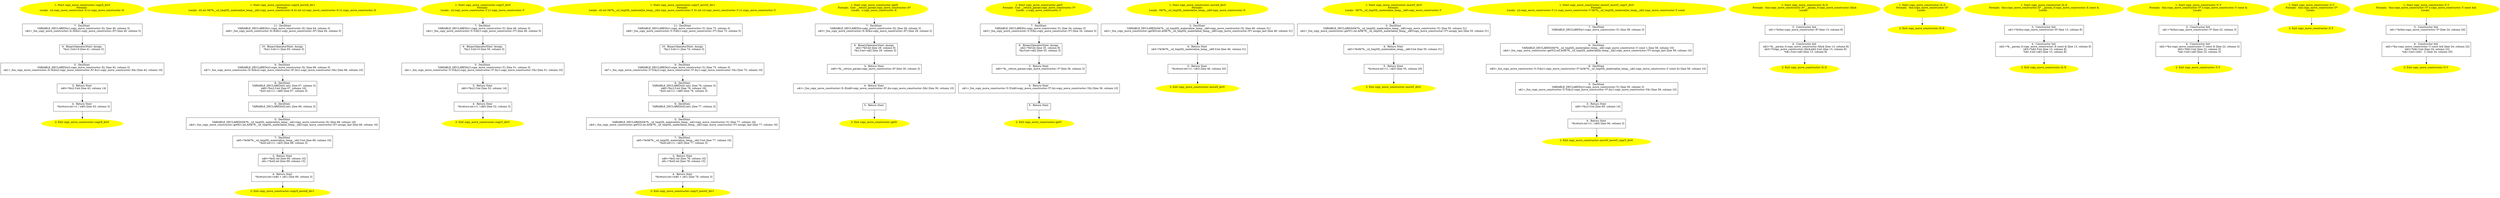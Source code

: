 /* @generated */
digraph cfg {
"copyX_div0#copy_move_constructor#.1fd45599e2fc3ce4_1" [label="1: Start copy_move_constructor::copyX_div0\nFormals: \nLocals:  x2:copy_move_constructor::X x1:copy_move_constructor::X \n  " color=yellow style=filled]
	

	 "copyX_div0#copy_move_constructor#.1fd45599e2fc3ce4_1" -> "copyX_div0#copy_move_constructor#.1fd45599e2fc3ce4_7" ;
"copyX_div0#copy_move_constructor#.1fd45599e2fc3ce4_2" [label="2: Exit copy_move_constructor::copyX_div0 \n  " color=yellow style=filled]
	

"copyX_div0#copy_move_constructor#.1fd45599e2fc3ce4_3" [label="3:  Return Stmt \n   n$0=*&x2.f:int [line 43, column 14]\n " shape="box"]
	

	 "copyX_div0#copy_move_constructor#.1fd45599e2fc3ce4_3" -> "copyX_div0#copy_move_constructor#.1fd45599e2fc3ce4_4" ;
"copyX_div0#copy_move_constructor#.1fd45599e2fc3ce4_4" [label="4:  Return Stmt \n   *&return:int=(1 / n$0) [line 43, column 3]\n " shape="box"]
	

	 "copyX_div0#copy_move_constructor#.1fd45599e2fc3ce4_4" -> "copyX_div0#copy_move_constructor#.1fd45599e2fc3ce4_2" ;
"copyX_div0#copy_move_constructor#.1fd45599e2fc3ce4_5" [label="5:  DeclStmt \n   VARIABLE_DECLARED(x2:copy_move_constructor::X); [line 42, column 3]\n  n$1=_fun_copy_move_constructor::X::X(&x2:copy_move_constructor::X*,&x1:copy_move_constructor::X&) [line 42, column 10]\n " shape="box"]
	

	 "copyX_div0#copy_move_constructor#.1fd45599e2fc3ce4_5" -> "copyX_div0#copy_move_constructor#.1fd45599e2fc3ce4_3" ;
"copyX_div0#copy_move_constructor#.1fd45599e2fc3ce4_6" [label="6:  BinaryOperatorStmt: Assign \n   *&x1.f:int=0 [line 41, column 3]\n " shape="box"]
	

	 "copyX_div0#copy_move_constructor#.1fd45599e2fc3ce4_6" -> "copyX_div0#copy_move_constructor#.1fd45599e2fc3ce4_5" ;
"copyX_div0#copy_move_constructor#.1fd45599e2fc3ce4_7" [label="7:  DeclStmt \n   VARIABLE_DECLARED(x1:copy_move_constructor::X); [line 40, column 3]\n  n$2=_fun_copy_move_constructor::X::X(&x1:copy_move_constructor::X*) [line 40, column 5]\n " shape="box"]
	

	 "copyX_div0#copy_move_constructor#.1fd45599e2fc3ce4_7" -> "copyX_div0#copy_move_constructor#.1fd45599e2fc3ce4_6" ;
"copyX_moveX_div1#copy_move_constr.00e91897e7d9fcfa_1" [label="1: Start copy_move_constructor::copyX_moveX_div1\nFormals: \nLocals:  d2:int 0$?%__sil_tmpSIL_materialize_temp__n$2:copy_move_constructor::X d1:int x2:copy_move_constructor::X x1:copy_move_constructor::X \n  " color=yellow style=filled]
	

	 "copyX_moveX_div1#copy_move_constr.00e91897e7d9fcfa_1" -> "copyX_moveX_div1#copy_move_constr.00e91897e7d9fcfa_11" ;
"copyX_moveX_div1#copy_move_constr.00e91897e7d9fcfa_2" [label="2: Exit copy_move_constructor::copyX_moveX_div1 \n  " color=yellow style=filled]
	

"copyX_moveX_div1#copy_move_constr.00e91897e7d9fcfa_3" [label="3:  Return Stmt \n   n$0=*&d1:int [line 69, column 10]\n  n$1=*&d2:int [line 69, column 15]\n " shape="box"]
	

	 "copyX_moveX_div1#copy_move_constr.00e91897e7d9fcfa_3" -> "copyX_moveX_div1#copy_move_constr.00e91897e7d9fcfa_4" ;
"copyX_moveX_div1#copy_move_constr.00e91897e7d9fcfa_4" [label="4:  Return Stmt \n   *&return:int=(n$0 + n$1) [line 69, column 3]\n " shape="box"]
	

	 "copyX_moveX_div1#copy_move_constr.00e91897e7d9fcfa_4" -> "copyX_moveX_div1#copy_move_constr.00e91897e7d9fcfa_2" ;
"copyX_moveX_div1#copy_move_constr.00e91897e7d9fcfa_5" [label="5:  DeclStmt \n   VARIABLE_DECLARED(0$?%__sil_tmpSIL_materialize_temp__n$2:copy_move_constructor::X); [line 68, column 16]\n  n$4=_fun_copy_move_constructor::getX(1:int,&0$?%__sil_tmpSIL_materialize_temp__n$2:copy_move_constructor::X*) assign_last [line 68, column 16]\n " shape="box"]
	

	 "copyX_moveX_div1#copy_move_constr.00e91897e7d9fcfa_5" -> "copyX_moveX_div1#copy_move_constr.00e91897e7d9fcfa_7" ;
"copyX_moveX_div1#copy_move_constr.00e91897e7d9fcfa_6" [label="6:  DeclStmt \n   VARIABLE_DECLARED(d2:int); [line 68, column 3]\n " shape="box"]
	

	 "copyX_moveX_div1#copy_move_constr.00e91897e7d9fcfa_6" -> "copyX_moveX_div1#copy_move_constr.00e91897e7d9fcfa_5" ;
"copyX_moveX_div1#copy_move_constr.00e91897e7d9fcfa_7" [label="7:  DeclStmt \n   n$5=*&0$?%__sil_tmpSIL_materialize_temp__n$2.f:int [line 68, column 16]\n  *&d2:int=(1 / n$5) [line 68, column 3]\n " shape="box"]
	

	 "copyX_moveX_div1#copy_move_constr.00e91897e7d9fcfa_7" -> "copyX_moveX_div1#copy_move_constr.00e91897e7d9fcfa_3" ;
"copyX_moveX_div1#copy_move_constr.00e91897e7d9fcfa_8" [label="8:  DeclStmt \n   VARIABLE_DECLARED(d1:int); [line 67, column 3]\n  n$6=*&x2.f:int [line 67, column 16]\n  *&d1:int=(1 / n$6) [line 67, column 3]\n " shape="box"]
	

	 "copyX_moveX_div1#copy_move_constr.00e91897e7d9fcfa_8" -> "copyX_moveX_div1#copy_move_constr.00e91897e7d9fcfa_6" ;
"copyX_moveX_div1#copy_move_constr.00e91897e7d9fcfa_9" [label="9:  DeclStmt \n   VARIABLE_DECLARED(x2:copy_move_constructor::X); [line 66, column 3]\n  n$7=_fun_copy_move_constructor::X::X(&x2:copy_move_constructor::X*,&x1:copy_move_constructor::X&) [line 66, column 10]\n " shape="box"]
	

	 "copyX_moveX_div1#copy_move_constr.00e91897e7d9fcfa_9" -> "copyX_moveX_div1#copy_move_constr.00e91897e7d9fcfa_8" ;
"copyX_moveX_div1#copy_move_constr.00e91897e7d9fcfa_10" [label="10:  BinaryOperatorStmt: Assign \n   *&x1.f:int=1 [line 65, column 3]\n " shape="box"]
	

	 "copyX_moveX_div1#copy_move_constr.00e91897e7d9fcfa_10" -> "copyX_moveX_div1#copy_move_constr.00e91897e7d9fcfa_9" ;
"copyX_moveX_div1#copy_move_constr.00e91897e7d9fcfa_11" [label="11:  DeclStmt \n   VARIABLE_DECLARED(x1:copy_move_constructor::X); [line 64, column 3]\n  n$8=_fun_copy_move_constructor::X::X(&x1:copy_move_constructor::X*) [line 64, column 5]\n " shape="box"]
	

	 "copyX_moveX_div1#copy_move_constr.00e91897e7d9fcfa_11" -> "copyX_moveX_div1#copy_move_constr.00e91897e7d9fcfa_10" ;
"copyY_div0#copy_move_constructor#.61211209ec1f9610_1" [label="1: Start copy_move_constructor::copyY_div0\nFormals: \nLocals:  y2:copy_move_constructor::Y y1:copy_move_constructor::Y \n  " color=yellow style=filled]
	

	 "copyY_div0#copy_move_constructor#.61211209ec1f9610_1" -> "copyY_div0#copy_move_constructor#.61211209ec1f9610_7" ;
"copyY_div0#copy_move_constructor#.61211209ec1f9610_2" [label="2: Exit copy_move_constructor::copyY_div0 \n  " color=yellow style=filled]
	

"copyY_div0#copy_move_constructor#.61211209ec1f9610_3" [label="3:  Return Stmt \n   n$0=*&y2.f:int [line 52, column 14]\n " shape="box"]
	

	 "copyY_div0#copy_move_constructor#.61211209ec1f9610_3" -> "copyY_div0#copy_move_constructor#.61211209ec1f9610_4" ;
"copyY_div0#copy_move_constructor#.61211209ec1f9610_4" [label="4:  Return Stmt \n   *&return:int=(1 / n$0) [line 52, column 3]\n " shape="box"]
	

	 "copyY_div0#copy_move_constructor#.61211209ec1f9610_4" -> "copyY_div0#copy_move_constructor#.61211209ec1f9610_2" ;
"copyY_div0#copy_move_constructor#.61211209ec1f9610_5" [label="5:  DeclStmt \n   VARIABLE_DECLARED(y2:copy_move_constructor::Y); [line 51, column 3]\n  n$1=_fun_copy_move_constructor::Y::Y(&y2:copy_move_constructor::Y*,&y1:copy_move_constructor::Y&) [line 51, column 10]\n " shape="box"]
	

	 "copyY_div0#copy_move_constructor#.61211209ec1f9610_5" -> "copyY_div0#copy_move_constructor#.61211209ec1f9610_3" ;
"copyY_div0#copy_move_constructor#.61211209ec1f9610_6" [label="6:  BinaryOperatorStmt: Assign \n   *&y1.f:int=0 [line 50, column 3]\n " shape="box"]
	

	 "copyY_div0#copy_move_constructor#.61211209ec1f9610_6" -> "copyY_div0#copy_move_constructor#.61211209ec1f9610_5" ;
"copyY_div0#copy_move_constructor#.61211209ec1f9610_7" [label="7:  DeclStmt \n   VARIABLE_DECLARED(y1:copy_move_constructor::Y); [line 49, column 3]\n  n$2=_fun_copy_move_constructor::Y::Y(&y1:copy_move_constructor::Y*) [line 49, column 5]\n " shape="box"]
	

	 "copyY_div0#copy_move_constructor#.61211209ec1f9610_7" -> "copyY_div0#copy_move_constructor#.61211209ec1f9610_6" ;
"copyY_moveY_div1#copy_move_constr.5716e8b7acbd3ff4_1" [label="1: Start copy_move_constructor::copyY_moveY_div1\nFormals: \nLocals:  d2:int 0$?%__sil_tmpSIL_materialize_temp__n$2:copy_move_constructor::Y d1:int y2:copy_move_constructor::Y y1:copy_move_constructor::Y \n  " color=yellow style=filled]
	

	 "copyY_moveY_div1#copy_move_constr.5716e8b7acbd3ff4_1" -> "copyY_moveY_div1#copy_move_constr.5716e8b7acbd3ff4_11" ;
"copyY_moveY_div1#copy_move_constr.5716e8b7acbd3ff4_2" [label="2: Exit copy_move_constructor::copyY_moveY_div1 \n  " color=yellow style=filled]
	

"copyY_moveY_div1#copy_move_constr.5716e8b7acbd3ff4_3" [label="3:  Return Stmt \n   n$0=*&d1:int [line 78, column 10]\n  n$1=*&d2:int [line 78, column 15]\n " shape="box"]
	

	 "copyY_moveY_div1#copy_move_constr.5716e8b7acbd3ff4_3" -> "copyY_moveY_div1#copy_move_constr.5716e8b7acbd3ff4_4" ;
"copyY_moveY_div1#copy_move_constr.5716e8b7acbd3ff4_4" [label="4:  Return Stmt \n   *&return:int=(n$0 + n$1) [line 78, column 3]\n " shape="box"]
	

	 "copyY_moveY_div1#copy_move_constr.5716e8b7acbd3ff4_4" -> "copyY_moveY_div1#copy_move_constr.5716e8b7acbd3ff4_2" ;
"copyY_moveY_div1#copy_move_constr.5716e8b7acbd3ff4_5" [label="5:  DeclStmt \n   VARIABLE_DECLARED(0$?%__sil_tmpSIL_materialize_temp__n$2:copy_move_constructor::Y); [line 77, column 16]\n  n$4=_fun_copy_move_constructor::getY(2:int,&0$?%__sil_tmpSIL_materialize_temp__n$2:copy_move_constructor::Y*) assign_last [line 77, column 16]\n " shape="box"]
	

	 "copyY_moveY_div1#copy_move_constr.5716e8b7acbd3ff4_5" -> "copyY_moveY_div1#copy_move_constr.5716e8b7acbd3ff4_7" ;
"copyY_moveY_div1#copy_move_constr.5716e8b7acbd3ff4_6" [label="6:  DeclStmt \n   VARIABLE_DECLARED(d2:int); [line 77, column 3]\n " shape="box"]
	

	 "copyY_moveY_div1#copy_move_constr.5716e8b7acbd3ff4_6" -> "copyY_moveY_div1#copy_move_constr.5716e8b7acbd3ff4_5" ;
"copyY_moveY_div1#copy_move_constr.5716e8b7acbd3ff4_7" [label="7:  DeclStmt \n   n$5=*&0$?%__sil_tmpSIL_materialize_temp__n$2.f:int [line 77, column 16]\n  *&d2:int=(1 / n$5) [line 77, column 3]\n " shape="box"]
	

	 "copyY_moveY_div1#copy_move_constr.5716e8b7acbd3ff4_7" -> "copyY_moveY_div1#copy_move_constr.5716e8b7acbd3ff4_3" ;
"copyY_moveY_div1#copy_move_constr.5716e8b7acbd3ff4_8" [label="8:  DeclStmt \n   VARIABLE_DECLARED(d1:int); [line 76, column 3]\n  n$6=*&y2.f:int [line 76, column 16]\n  *&d1:int=(1 / n$6) [line 76, column 3]\n " shape="box"]
	

	 "copyY_moveY_div1#copy_move_constr.5716e8b7acbd3ff4_8" -> "copyY_moveY_div1#copy_move_constr.5716e8b7acbd3ff4_6" ;
"copyY_moveY_div1#copy_move_constr.5716e8b7acbd3ff4_9" [label="9:  DeclStmt \n   VARIABLE_DECLARED(y2:copy_move_constructor::Y); [line 75, column 3]\n  n$7=_fun_copy_move_constructor::Y::Y(&y2:copy_move_constructor::Y*,&y1:copy_move_constructor::Y&) [line 75, column 10]\n " shape="box"]
	

	 "copyY_moveY_div1#copy_move_constr.5716e8b7acbd3ff4_9" -> "copyY_moveY_div1#copy_move_constr.5716e8b7acbd3ff4_8" ;
"copyY_moveY_div1#copy_move_constr.5716e8b7acbd3ff4_10" [label="10:  BinaryOperatorStmt: Assign \n   *&y1.f:int=1 [line 74, column 3]\n " shape="box"]
	

	 "copyY_moveY_div1#copy_move_constr.5716e8b7acbd3ff4_10" -> "copyY_moveY_div1#copy_move_constr.5716e8b7acbd3ff4_9" ;
"copyY_moveY_div1#copy_move_constr.5716e8b7acbd3ff4_11" [label="11:  DeclStmt \n   VARIABLE_DECLARED(y1:copy_move_constructor::Y); [line 73, column 3]\n  n$8=_fun_copy_move_constructor::Y::Y(&y1:copy_move_constructor::Y*) [line 73, column 5]\n " shape="box"]
	

	 "copyY_moveY_div1#copy_move_constr.5716e8b7acbd3ff4_11" -> "copyY_moveY_div1#copy_move_constr.5716e8b7acbd3ff4_10" ;
"getX#copy_move_constructor(class .3ed1bf77442fb4e4_1" [label="1: Start copy_move_constructor::getX\nFormals:  f:int __return_param:copy_move_constructor::X*\nLocals:  x:copy_move_constructor::X \n  " color=yellow style=filled]
	

	 "getX#copy_move_constructor(class .3ed1bf77442fb4e4_1" -> "getX#copy_move_constructor(class .3ed1bf77442fb4e4_7" ;
"getX#copy_move_constructor(class .3ed1bf77442fb4e4_2" [label="2: Exit copy_move_constructor::getX \n  " color=yellow style=filled]
	

"getX#copy_move_constructor(class .3ed1bf77442fb4e4_3" [label="3:  Return Stmt \n   n$0=*&__return_param:copy_move_constructor::X* [line 30, column 3]\n " shape="box"]
	

	 "getX#copy_move_constructor(class .3ed1bf77442fb4e4_3" -> "getX#copy_move_constructor(class .3ed1bf77442fb4e4_4" ;
"getX#copy_move_constructor(class .3ed1bf77442fb4e4_4" [label="4:  Return Stmt \n   n$1=_fun_copy_move_constructor::X::X(n$0:copy_move_constructor::X*,&x:copy_move_constructor::X&) [line 30, column 10]\n " shape="box"]
	

	 "getX#copy_move_constructor(class .3ed1bf77442fb4e4_4" -> "getX#copy_move_constructor(class .3ed1bf77442fb4e4_5" ;
"getX#copy_move_constructor(class .3ed1bf77442fb4e4_5" [label="5:  Return Stmt \n  " shape="box"]
	

	 "getX#copy_move_constructor(class .3ed1bf77442fb4e4_5" -> "getX#copy_move_constructor(class .3ed1bf77442fb4e4_2" ;
"getX#copy_move_constructor(class .3ed1bf77442fb4e4_6" [label="6:  BinaryOperatorStmt: Assign \n   n$2=*&f:int [line 29, column 9]\n  *&x.f:int=n$2 [line 29, column 3]\n " shape="box"]
	

	 "getX#copy_move_constructor(class .3ed1bf77442fb4e4_6" -> "getX#copy_move_constructor(class .3ed1bf77442fb4e4_3" ;
"getX#copy_move_constructor(class .3ed1bf77442fb4e4_7" [label="7:  DeclStmt \n   VARIABLE_DECLARED(x:copy_move_constructor::X); [line 28, column 3]\n  n$3=_fun_copy_move_constructor::X::X(&x:copy_move_constructor::X*) [line 28, column 5]\n " shape="box"]
	

	 "getX#copy_move_constructor(class .3ed1bf77442fb4e4_7" -> "getX#copy_move_constructor(class .3ed1bf77442fb4e4_6" ;
"getY#copy_move_constructor(class .ad9dd85c67bb69fc_1" [label="1: Start copy_move_constructor::getY\nFormals:  f:int __return_param:copy_move_constructor::Y*\nLocals:  y:copy_move_constructor::Y \n  " color=yellow style=filled]
	

	 "getY#copy_move_constructor(class .ad9dd85c67bb69fc_1" -> "getY#copy_move_constructor(class .ad9dd85c67bb69fc_7" ;
"getY#copy_move_constructor(class .ad9dd85c67bb69fc_2" [label="2: Exit copy_move_constructor::getY \n  " color=yellow style=filled]
	

"getY#copy_move_constructor(class .ad9dd85c67bb69fc_3" [label="3:  Return Stmt \n   n$0=*&__return_param:copy_move_constructor::Y* [line 36, column 3]\n " shape="box"]
	

	 "getY#copy_move_constructor(class .ad9dd85c67bb69fc_3" -> "getY#copy_move_constructor(class .ad9dd85c67bb69fc_4" ;
"getY#copy_move_constructor(class .ad9dd85c67bb69fc_4" [label="4:  Return Stmt \n   n$1=_fun_copy_move_constructor::Y::Y(n$0:copy_move_constructor::Y*,&y:copy_move_constructor::Y&) [line 36, column 10]\n " shape="box"]
	

	 "getY#copy_move_constructor(class .ad9dd85c67bb69fc_4" -> "getY#copy_move_constructor(class .ad9dd85c67bb69fc_5" ;
"getY#copy_move_constructor(class .ad9dd85c67bb69fc_5" [label="5:  Return Stmt \n  " shape="box"]
	

	 "getY#copy_move_constructor(class .ad9dd85c67bb69fc_5" -> "getY#copy_move_constructor(class .ad9dd85c67bb69fc_2" ;
"getY#copy_move_constructor(class .ad9dd85c67bb69fc_6" [label="6:  BinaryOperatorStmt: Assign \n   n$2=*&f:int [line 35, column 9]\n  *&y.f:int=n$2 [line 35, column 3]\n " shape="box"]
	

	 "getY#copy_move_constructor(class .ad9dd85c67bb69fc_6" -> "getY#copy_move_constructor(class .ad9dd85c67bb69fc_3" ;
"getY#copy_move_constructor(class .ad9dd85c67bb69fc_7" [label="7:  DeclStmt \n   VARIABLE_DECLARED(y:copy_move_constructor::Y); [line 34, column 3]\n  n$3=_fun_copy_move_constructor::Y::Y(&y:copy_move_constructor::Y*) [line 34, column 5]\n " shape="box"]
	

	 "getY#copy_move_constructor(class .ad9dd85c67bb69fc_7" -> "getY#copy_move_constructor(class .ad9dd85c67bb69fc_6" ;
"moveX_div0#copy_move_constructor#.f23c95e594ab41ba_1" [label="1: Start copy_move_constructor::moveX_div0\nFormals: \nLocals:  0$?%__sil_tmpSIL_materialize_temp__n$0:copy_move_constructor::X \n  " color=yellow style=filled]
	

	 "moveX_div0#copy_move_constructor#.f23c95e594ab41ba_1" -> "moveX_div0#copy_move_constructor#.f23c95e594ab41ba_3" ;
"moveX_div0#copy_move_constructor#.f23c95e594ab41ba_2" [label="2: Exit copy_move_constructor::moveX_div0 \n  " color=yellow style=filled]
	

"moveX_div0#copy_move_constructor#.f23c95e594ab41ba_3" [label="3:  DeclStmt \n   VARIABLE_DECLARED(0$?%__sil_tmpSIL_materialize_temp__n$0:copy_move_constructor::X); [line 46, column 31]\n  n$2=_fun_copy_move_constructor::getX(0:int,&0$?%__sil_tmpSIL_materialize_temp__n$0:copy_move_constructor::X*) assign_last [line 46, column 31]\n " shape="box"]
	

	 "moveX_div0#copy_move_constructor#.f23c95e594ab41ba_3" -> "moveX_div0#copy_move_constructor#.f23c95e594ab41ba_4" ;
"moveX_div0#copy_move_constructor#.f23c95e594ab41ba_4" [label="4:  Return Stmt \n   n$3=*&0$?%__sil_tmpSIL_materialize_temp__n$0.f:int [line 46, column 31]\n " shape="box"]
	

	 "moveX_div0#copy_move_constructor#.f23c95e594ab41ba_4" -> "moveX_div0#copy_move_constructor#.f23c95e594ab41ba_5" ;
"moveX_div0#copy_move_constructor#.f23c95e594ab41ba_5" [label="5:  Return Stmt \n   *&return:int=(1 / n$3) [line 46, column 20]\n " shape="box"]
	

	 "moveX_div0#copy_move_constructor#.f23c95e594ab41ba_5" -> "moveX_div0#copy_move_constructor#.f23c95e594ab41ba_2" ;
"moveY_div0#copy_move_constructor#.eee7693240d3ce27_1" [label="1: Start copy_move_constructor::moveY_div0\nFormals: \nLocals:  0$?%__sil_tmpSIL_materialize_temp__n$0:copy_move_constructor::Y \n  " color=yellow style=filled]
	

	 "moveY_div0#copy_move_constructor#.eee7693240d3ce27_1" -> "moveY_div0#copy_move_constructor#.eee7693240d3ce27_3" ;
"moveY_div0#copy_move_constructor#.eee7693240d3ce27_2" [label="2: Exit copy_move_constructor::moveY_div0 \n  " color=yellow style=filled]
	

"moveY_div0#copy_move_constructor#.eee7693240d3ce27_3" [label="3:  DeclStmt \n   VARIABLE_DECLARED(0$?%__sil_tmpSIL_materialize_temp__n$0:copy_move_constructor::Y); [line 55, column 31]\n  n$2=_fun_copy_move_constructor::getY(1:int,&0$?%__sil_tmpSIL_materialize_temp__n$0:copy_move_constructor::Y*) assign_last [line 55, column 31]\n " shape="box"]
	

	 "moveY_div0#copy_move_constructor#.eee7693240d3ce27_3" -> "moveY_div0#copy_move_constructor#.eee7693240d3ce27_4" ;
"moveY_div0#copy_move_constructor#.eee7693240d3ce27_4" [label="4:  Return Stmt \n   n$3=*&0$?%__sil_tmpSIL_materialize_temp__n$0.f:int [line 55, column 31]\n " shape="box"]
	

	 "moveY_div0#copy_move_constructor#.eee7693240d3ce27_4" -> "moveY_div0#copy_move_constructor#.eee7693240d3ce27_5" ;
"moveY_div0#copy_move_constructor#.eee7693240d3ce27_5" [label="5:  Return Stmt \n   *&return:int=(1 / n$3) [line 55, column 20]\n " shape="box"]
	

	 "moveY_div0#copy_move_constructor#.eee7693240d3ce27_5" -> "moveY_div0#copy_move_constructor#.eee7693240d3ce27_2" ;
"moveY_moveY_copyY_div0#copy_move_.d5d5d96d98dcf1c6_1" [label="1: Start copy_move_constructor::moveY_moveY_copyY_div0\nFormals: \nLocals:  y2:copy_move_constructor::Y y1:copy_move_constructor::Y 0$?%__sil_tmpSIL_materialize_temp__n$2:copy_move_constructor::Y const  \n  " color=yellow style=filled]
	

	 "moveY_moveY_copyY_div0#copy_move_.d5d5d96d98dcf1c6_1" -> "moveY_moveY_copyY_div0#copy_move_.d5d5d96d98dcf1c6_7" ;
"moveY_moveY_copyY_div0#copy_move_.d5d5d96d98dcf1c6_2" [label="2: Exit copy_move_constructor::moveY_moveY_copyY_div0 \n  " color=yellow style=filled]
	

"moveY_moveY_copyY_div0#copy_move_.d5d5d96d98dcf1c6_3" [label="3:  Return Stmt \n   n$0=*&y2.f:int [line 60, column 14]\n " shape="box"]
	

	 "moveY_moveY_copyY_div0#copy_move_.d5d5d96d98dcf1c6_3" -> "moveY_moveY_copyY_div0#copy_move_.d5d5d96d98dcf1c6_4" ;
"moveY_moveY_copyY_div0#copy_move_.d5d5d96d98dcf1c6_4" [label="4:  Return Stmt \n   *&return:int=(1 / n$0) [line 60, column 3]\n " shape="box"]
	

	 "moveY_moveY_copyY_div0#copy_move_.d5d5d96d98dcf1c6_4" -> "moveY_moveY_copyY_div0#copy_move_.d5d5d96d98dcf1c6_2" ;
"moveY_moveY_copyY_div0#copy_move_.d5d5d96d98dcf1c6_5" [label="5:  DeclStmt \n   VARIABLE_DECLARED(y2:copy_move_constructor::Y); [line 59, column 3]\n  n$1=_fun_copy_move_constructor::Y::Y(&y2:copy_move_constructor::Y*,&y1:copy_move_constructor::Y&) [line 59, column 10]\n " shape="box"]
	

	 "moveY_moveY_copyY_div0#copy_move_.d5d5d96d98dcf1c6_5" -> "moveY_moveY_copyY_div0#copy_move_.d5d5d96d98dcf1c6_3" ;
"moveY_moveY_copyY_div0#copy_move_.d5d5d96d98dcf1c6_6" [label="6:  DeclStmt \n   VARIABLE_DECLARED(0$?%__sil_tmpSIL_materialize_temp__n$2:copy_move_constructor::Y const ); [line 58, column 10]\n  n$4=_fun_copy_move_constructor::getY(2:int,&0$?%__sil_tmpSIL_materialize_temp__n$2:copy_move_constructor::Y*) assign_last [line 58, column 10]\n " shape="box"]
	

	 "moveY_moveY_copyY_div0#copy_move_.d5d5d96d98dcf1c6_6" -> "moveY_moveY_copyY_div0#copy_move_.d5d5d96d98dcf1c6_8" ;
"moveY_moveY_copyY_div0#copy_move_.d5d5d96d98dcf1c6_7" [label="7:  DeclStmt \n   VARIABLE_DECLARED(y1:copy_move_constructor::Y); [line 58, column 3]\n " shape="box"]
	

	 "moveY_moveY_copyY_div0#copy_move_.d5d5d96d98dcf1c6_7" -> "moveY_moveY_copyY_div0#copy_move_.d5d5d96d98dcf1c6_6" ;
"moveY_moveY_copyY_div0#copy_move_.d5d5d96d98dcf1c6_8" [label="8:  DeclStmt \n   n$5=_fun_copy_move_constructor::Y::Y(&y1:copy_move_constructor::Y*,&0$?%__sil_tmpSIL_materialize_temp__n$2:copy_move_constructor::Y const &) [line 58, column 10]\n " shape="box"]
	

	 "moveY_moveY_copyY_div0#copy_move_.d5d5d96d98dcf1c6_8" -> "moveY_moveY_copyY_div0#copy_move_.d5d5d96d98dcf1c6_5" ;
"X#X#copy_move_constructor#{117794.6ed40f8be6eab1bc_1" [label="1: Start copy_move_constructor::X::X\nFormals:  this:copy_move_constructor::X* __param_0:copy_move_constructor::X&&\nLocals:  \n  " color=yellow style=filled]
	

	 "X#X#copy_move_constructor#{117794.6ed40f8be6eab1bc_1" -> "X#X#copy_move_constructor#{117794.6ed40f8be6eab1bc_3" ;
"X#X#copy_move_constructor#{117794.6ed40f8be6eab1bc_2" [label="2: Exit copy_move_constructor::X::X \n  " color=yellow style=filled]
	

"X#X#copy_move_constructor#{117794.6ed40f8be6eab1bc_3" [label="3:  Constructor Init \n   n$1=*&this:copy_move_constructor::X* [line 13, column 8]\n " shape="box"]
	

	 "X#X#copy_move_constructor#{117794.6ed40f8be6eab1bc_3" -> "X#X#copy_move_constructor#{117794.6ed40f8be6eab1bc_4" ;
"X#X#copy_move_constructor#{117794.6ed40f8be6eab1bc_4" [label="4:  Constructor Init \n   n$2=*&__param_0:copy_move_constructor::X&& [line 13, column 8]\n  n$3=*(copy_move_constructor::X&&)n$2.f:int [line 13, column 8]\n  *n$1.f:int=n$3 [line 13, column 8]\n " shape="box"]
	

	 "X#X#copy_move_constructor#{117794.6ed40f8be6eab1bc_4" -> "X#X#copy_move_constructor#{117794.6ed40f8be6eab1bc_2" ;
"X#X#copy_move_constructor#{128391.1116c82b0711f545_1" [label="1: Start copy_move_constructor::X::X\nFormals:  this:copy_move_constructor::X*\nLocals:  \n  " color=yellow style=filled]
	

	 "X#X#copy_move_constructor#{128391.1116c82b0711f545_1" -> "X#X#copy_move_constructor#{128391.1116c82b0711f545_2" ;
"X#X#copy_move_constructor#{128391.1116c82b0711f545_2" [label="2: Exit copy_move_constructor::X::X \n  " color=yellow style=filled]
	

"X#X#copy_move_constructor#{990275.681455104a2453a8_1" [label="1: Start copy_move_constructor::X::X\nFormals:  this:copy_move_constructor::X* __param_0:copy_move_constructor::X const &\nLocals:  \n  " color=yellow style=filled]
	

	 "X#X#copy_move_constructor#{990275.681455104a2453a8_1" -> "X#X#copy_move_constructor#{990275.681455104a2453a8_3" ;
"X#X#copy_move_constructor#{990275.681455104a2453a8_2" [label="2: Exit copy_move_constructor::X::X \n  " color=yellow style=filled]
	

"X#X#copy_move_constructor#{990275.681455104a2453a8_3" [label="3:  Constructor Init \n   n$1=*&this:copy_move_constructor::X* [line 13, column 8]\n " shape="box"]
	

	 "X#X#copy_move_constructor#{990275.681455104a2453a8_3" -> "X#X#copy_move_constructor#{990275.681455104a2453a8_4" ;
"X#X#copy_move_constructor#{990275.681455104a2453a8_4" [label="4:  Constructor Init \n   n$2=*&__param_0:copy_move_constructor::X const & [line 13, column 8]\n  n$3=*n$2.f:int [line 13, column 8]\n  *n$1.f:int=n$3 [line 13, column 8]\n " shape="box"]
	

	 "X#X#copy_move_constructor#{990275.681455104a2453a8_4" -> "X#X#copy_move_constructor#{990275.681455104a2453a8_2" ;
"Y#Y#copy_move_constructor#{138917.7904d6bb31512c6c_1" [label="1: Start copy_move_constructor::Y::Y\nFormals:  this:copy_move_constructor::Y* y:copy_move_constructor::Y const &\nLocals:  \n  " color=yellow style=filled]
	

	 "Y#Y#copy_move_constructor#{138917.7904d6bb31512c6c_1" -> "Y#Y#copy_move_constructor#{138917.7904d6bb31512c6c_3" ;
"Y#Y#copy_move_constructor#{138917.7904d6bb31512c6c_2" [label="2: Exit copy_move_constructor::Y::Y \n  " color=yellow style=filled]
	

"Y#Y#copy_move_constructor#{138917.7904d6bb31512c6c_3" [label="3:  Constructor Init \n   n$1=*&this:copy_move_constructor::Y* [line 22, column 3]\n " shape="box"]
	

	 "Y#Y#copy_move_constructor#{138917.7904d6bb31512c6c_3" -> "Y#Y#copy_move_constructor#{138917.7904d6bb31512c6c_4" ;
"Y#Y#copy_move_constructor#{138917.7904d6bb31512c6c_4" [label="4:  Constructor Init \n   n$2=*&y:copy_move_constructor::Y const & [line 22, column 3]\n  n$3=*n$2.f:int [line 22, column 3]\n  *n$1.f:int=n$3 [line 22, column 3]\n " shape="box"]
	

	 "Y#Y#copy_move_constructor#{138917.7904d6bb31512c6c_4" -> "Y#Y#copy_move_constructor#{138917.7904d6bb31512c6c_2" ;
"Y#Y#copy_move_constructor#{165525.d07764a8af759266_1" [label="1: Start copy_move_constructor::Y::Y\nFormals:  this:copy_move_constructor::Y*\nLocals:  \n  " color=yellow style=filled]
	

	 "Y#Y#copy_move_constructor#{165525.d07764a8af759266_1" -> "Y#Y#copy_move_constructor#{165525.d07764a8af759266_2" ;
"Y#Y#copy_move_constructor#{165525.d07764a8af759266_2" [label="2: Exit copy_move_constructor::Y::Y \n  " color=yellow style=filled]
	

"Y#Y#copy_move_constructor#{182392.cef7f0339ba010d7_1" [label="1: Start copy_move_constructor::Y::Y\nFormals:  this:copy_move_constructor::Y* y:copy_move_constructor::Y const &&\nLocals:  \n  " color=yellow style=filled]
	

	 "Y#Y#copy_move_constructor#{182392.cef7f0339ba010d7_1" -> "Y#Y#copy_move_constructor#{182392.cef7f0339ba010d7_3" ;
"Y#Y#copy_move_constructor#{182392.cef7f0339ba010d7_2" [label="2: Exit copy_move_constructor::Y::Y \n  " color=yellow style=filled]
	

"Y#Y#copy_move_constructor#{182392.cef7f0339ba010d7_3" [label="3:  Constructor Init \n   n$1=*&this:copy_move_constructor::Y* [line 24, column 20]\n " shape="box"]
	

	 "Y#Y#copy_move_constructor#{182392.cef7f0339ba010d7_3" -> "Y#Y#copy_move_constructor#{182392.cef7f0339ba010d7_4" ;
"Y#Y#copy_move_constructor#{182392.cef7f0339ba010d7_4" [label="4:  Constructor Init \n   n$2=*&y:copy_move_constructor::Y const && [line 24, column 22]\n  n$3=*n$2.f:int [line 24, column 22]\n  *n$1.f:int=(n$3 - 1) [line 24, column 20]\n " shape="box"]
	

	 "Y#Y#copy_move_constructor#{182392.cef7f0339ba010d7_4" -> "Y#Y#copy_move_constructor#{182392.cef7f0339ba010d7_2" ;
}
